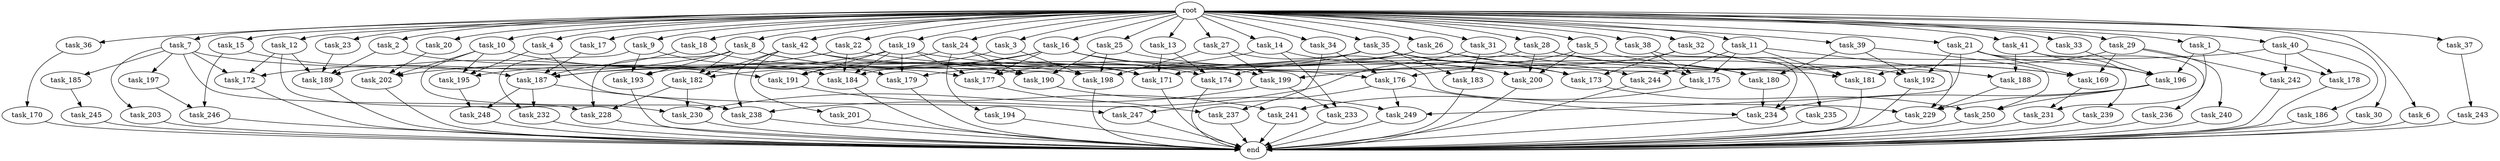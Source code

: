 digraph G {
  task_12 [size="2.048000"];
  task_199 [size="2302102470.656000"];
  task_36 [size="2.048000"];
  task_180 [size="2216203124.736000"];
  task_42 [size="2.048000"];
  task_19 [size="2.048000"];
  task_249 [size="1236950581.248000"];
  task_196 [size="2181843386.368000"];
  root [size="0.000000"];
  task_10 [size="2.048000"];
  task_18 [size="2.048000"];
  task_1 [size="2.048000"];
  task_189 [size="2817498546.176000"];
  task_183 [size="2817498546.176000"];
  task_4 [size="2.048000"];
  task_33 [size="2.048000"];
  task_235 [size="429496729.600000"];
  task_234 [size="3092376453.120000"];
  task_8 [size="2.048000"];
  task_15 [size="2.048000"];
  task_5 [size="2.048000"];
  end [size="0.000000"];
  task_228 [size="2508260900.864000"];
  task_246 [size="1460288880.640000"];
  task_14 [size="2.048000"];
  task_244 [size="2233382993.920000"];
  task_38 [size="2.048000"];
  task_241 [size="223338299.392000"];
  task_16 [size="2.048000"];
  task_7 [size="2.048000"];
  task_242 [size="910533066.752000"];
  task_27 [size="2.048000"];
  task_203 [size="841813590.016000"];
  task_26 [size="2.048000"];
  task_177 [size="3367254360.064000"];
  task_239 [size="68719476.736000"];
  task_193 [size="1958505086.976000"];
  task_176 [size="1477468749.824000"];
  task_30 [size="2.048000"];
  task_245 [size="274877906.944000"];
  task_172 [size="1271310319.616000"];
  task_200 [size="2559800508.416000"];
  task_171 [size="1030792151.040000"];
  task_197 [size="841813590.016000"];
  task_39 [size="2.048000"];
  task_179 [size="1958505086.976000"];
  task_182 [size="979252543.488000"];
  task_192 [size="1752346656.768000"];
  task_231 [size="1116691496.960000"];
  task_201 [size="429496729.600000"];
  task_17 [size="2.048000"];
  task_169 [size="1803886264.320000"];
  task_31 [size="2.048000"];
  task_170 [size="68719476.736000"];
  task_194 [size="618475290.624000"];
  task_2 [size="2.048000"];
  task_41 [size="2.048000"];
  task_237 [size="687194767.360000"];
  task_35 [size="2.048000"];
  task_3 [size="2.048000"];
  task_187 [size="3951369912.320000"];
  task_247 [size="1254130450.432000"];
  task_40 [size="2.048000"];
  task_230 [size="2645699854.336000"];
  task_181 [size="3504693313.536000"];
  task_232 [size="1683627180.032000"];
  task_184 [size="3367254360.064000"];
  task_22 [size="2.048000"];
  task_191 [size="3659312136.192000"];
  task_29 [size="2.048000"];
  task_198 [size="3762391351.296000"];
  task_21 [size="2.048000"];
  task_28 [size="2.048000"];
  task_229 [size="4724464025.600000"];
  task_175 [size="3384434229.248000"];
  task_233 [size="1374389534.720000"];
  task_23 [size="2.048000"];
  task_190 [size="2439541424.128000"];
  task_25 [size="2.048000"];
  task_6 [size="2.048000"];
  task_32 [size="2.048000"];
  task_188 [size="1683627180.032000"];
  task_250 [size="3659312136.192000"];
  task_20 [size="2.048000"];
  task_243 [size="274877906.944000"];
  task_238 [size="4707284156.416000"];
  task_9 [size="2.048000"];
  task_37 [size="2.048000"];
  task_236 [size="841813590.016000"];
  task_248 [size="2233382993.920000"];
  task_195 [size="2491081031.680000"];
  task_185 [size="841813590.016000"];
  task_186 [size="68719476.736000"];
  task_34 [size="2.048000"];
  task_240 [size="841813590.016000"];
  task_202 [size="3659312136.192000"];
  task_173 [size="2370821947.392000"];
  task_174 [size="1443109011.456000"];
  task_178 [size="910533066.752000"];
  task_13 [size="2.048000"];
  task_24 [size="2.048000"];
  task_11 [size="2.048000"];

  task_12 -> task_172 [size="75497472.000000"];
  task_12 -> task_230 [size="75497472.000000"];
  task_12 -> task_189 [size="75497472.000000"];
  task_199 -> task_230 [size="536870912.000000"];
  task_199 -> task_233 [size="536870912.000000"];
  task_36 -> task_170 [size="33554432.000000"];
  task_180 -> task_234 [size="301989888.000000"];
  task_42 -> task_201 [size="209715200.000000"];
  task_42 -> task_182 [size="209715200.000000"];
  task_42 -> task_190 [size="209715200.000000"];
  task_42 -> task_238 [size="209715200.000000"];
  task_42 -> task_176 [size="209715200.000000"];
  task_19 -> task_184 [size="411041792.000000"];
  task_19 -> task_202 [size="411041792.000000"];
  task_19 -> task_191 [size="411041792.000000"];
  task_19 -> task_179 [size="411041792.000000"];
  task_19 -> task_177 [size="411041792.000000"];
  task_19 -> task_181 [size="411041792.000000"];
  task_249 -> end [size="1.000000"];
  task_196 -> task_250 [size="536870912.000000"];
  task_196 -> task_234 [size="536870912.000000"];
  task_196 -> task_229 [size="536870912.000000"];
  root -> task_12 [size="1.000000"];
  root -> task_35 [size="1.000000"];
  root -> task_14 [size="1.000000"];
  root -> task_36 [size="1.000000"];
  root -> task_37 [size="1.000000"];
  root -> task_6 [size="1.000000"];
  root -> task_32 [size="1.000000"];
  root -> task_38 [size="1.000000"];
  root -> task_42 [size="1.000000"];
  root -> task_19 [size="1.000000"];
  root -> task_13 [size="1.000000"];
  root -> task_20 [size="1.000000"];
  root -> task_16 [size="1.000000"];
  root -> task_9 [size="1.000000"];
  root -> task_31 [size="1.000000"];
  root -> task_10 [size="1.000000"];
  root -> task_1 [size="1.000000"];
  root -> task_18 [size="1.000000"];
  root -> task_5 [size="1.000000"];
  root -> task_2 [size="1.000000"];
  root -> task_4 [size="1.000000"];
  root -> task_27 [size="1.000000"];
  root -> task_41 [size="1.000000"];
  root -> task_11 [size="1.000000"];
  root -> task_23 [size="1.000000"];
  root -> task_3 [size="1.000000"];
  root -> task_26 [size="1.000000"];
  root -> task_7 [size="1.000000"];
  root -> task_40 [size="1.000000"];
  root -> task_34 [size="1.000000"];
  root -> task_17 [size="1.000000"];
  root -> task_33 [size="1.000000"];
  root -> task_15 [size="1.000000"];
  root -> task_22 [size="1.000000"];
  root -> task_29 [size="1.000000"];
  root -> task_8 [size="1.000000"];
  root -> task_30 [size="1.000000"];
  root -> task_39 [size="1.000000"];
  root -> task_25 [size="1.000000"];
  root -> task_24 [size="1.000000"];
  root -> task_21 [size="1.000000"];
  root -> task_28 [size="1.000000"];
  task_10 -> task_202 [size="838860800.000000"];
  task_10 -> task_195 [size="838860800.000000"];
  task_10 -> task_191 [size="838860800.000000"];
  task_10 -> task_238 [size="838860800.000000"];
  task_18 -> task_187 [size="411041792.000000"];
  task_18 -> task_179 [size="411041792.000000"];
  task_1 -> task_196 [size="411041792.000000"];
  task_1 -> task_231 [size="411041792.000000"];
  task_1 -> task_178 [size="411041792.000000"];
  task_189 -> end [size="1.000000"];
  task_183 -> end [size="1.000000"];
  task_4 -> task_247 [size="75497472.000000"];
  task_4 -> task_195 [size="75497472.000000"];
  task_33 -> task_196 [size="209715200.000000"];
  task_235 -> end [size="1.000000"];
  task_234 -> end [size="1.000000"];
  task_8 -> task_182 [size="134217728.000000"];
  task_8 -> task_172 [size="134217728.000000"];
  task_8 -> task_193 [size="134217728.000000"];
  task_8 -> task_228 [size="134217728.000000"];
  task_8 -> task_174 [size="134217728.000000"];
  task_8 -> task_171 [size="134217728.000000"];
  task_15 -> task_187 [size="33554432.000000"];
  task_15 -> task_246 [size="33554432.000000"];
  task_5 -> task_169 [size="301989888.000000"];
  task_5 -> task_199 [size="301989888.000000"];
  task_5 -> task_200 [size="301989888.000000"];
  task_228 -> end [size="1.000000"];
  task_246 -> end [size="1.000000"];
  task_14 -> task_182 [size="134217728.000000"];
  task_14 -> task_233 [size="134217728.000000"];
  task_14 -> task_200 [size="134217728.000000"];
  task_244 -> end [size="1.000000"];
  task_38 -> task_175 [size="134217728.000000"];
  task_38 -> task_234 [size="134217728.000000"];
  task_241 -> end [size="1.000000"];
  task_16 -> task_187 [size="411041792.000000"];
  task_16 -> task_177 [size="411041792.000000"];
  task_16 -> task_184 [size="411041792.000000"];
  task_16 -> task_173 [size="411041792.000000"];
  task_16 -> task_199 [size="411041792.000000"];
  task_7 -> task_197 [size="411041792.000000"];
  task_7 -> task_203 [size="411041792.000000"];
  task_7 -> task_177 [size="411041792.000000"];
  task_7 -> task_172 [size="411041792.000000"];
  task_7 -> task_228 [size="411041792.000000"];
  task_7 -> task_185 [size="411041792.000000"];
  task_242 -> end [size="1.000000"];
  task_27 -> task_198 [size="411041792.000000"];
  task_27 -> task_199 [size="411041792.000000"];
  task_27 -> task_229 [size="411041792.000000"];
  task_203 -> end [size="1.000000"];
  task_26 -> task_177 [size="411041792.000000"];
  task_26 -> task_244 [size="411041792.000000"];
  task_26 -> task_188 [size="411041792.000000"];
  task_26 -> task_193 [size="411041792.000000"];
  task_177 -> task_237 [size="33554432.000000"];
  task_239 -> end [size="1.000000"];
  task_193 -> end [size="1.000000"];
  task_176 -> task_247 [size="536870912.000000"];
  task_176 -> task_234 [size="536870912.000000"];
  task_176 -> task_249 [size="536870912.000000"];
  task_30 -> end [size="1.000000"];
  task_245 -> end [size="1.000000"];
  task_172 -> end [size="1.000000"];
  task_200 -> end [size="1.000000"];
  task_171 -> end [size="1.000000"];
  task_197 -> task_246 [size="679477248.000000"];
  task_39 -> task_180 [size="411041792.000000"];
  task_39 -> task_250 [size="411041792.000000"];
  task_39 -> task_192 [size="411041792.000000"];
  task_179 -> end [size="1.000000"];
  task_182 -> task_230 [size="679477248.000000"];
  task_182 -> task_228 [size="679477248.000000"];
  task_192 -> end [size="1.000000"];
  task_231 -> end [size="1.000000"];
  task_201 -> end [size="1.000000"];
  task_17 -> task_187 [size="536870912.000000"];
  task_169 -> task_231 [size="134217728.000000"];
  task_31 -> task_183 [size="838860800.000000"];
  task_31 -> task_175 [size="838860800.000000"];
  task_31 -> task_238 [size="838860800.000000"];
  task_170 -> end [size="1.000000"];
  task_194 -> end [size="1.000000"];
  task_2 -> task_198 [size="209715200.000000"];
  task_2 -> task_189 [size="209715200.000000"];
  task_41 -> task_236 [size="411041792.000000"];
  task_41 -> task_196 [size="411041792.000000"];
  task_41 -> task_188 [size="411041792.000000"];
  task_237 -> end [size="1.000000"];
  task_35 -> task_180 [size="536870912.000000"];
  task_35 -> task_183 [size="536870912.000000"];
  task_35 -> task_187 [size="536870912.000000"];
  task_35 -> task_173 [size="536870912.000000"];
  task_35 -> task_174 [size="536870912.000000"];
  task_3 -> task_198 [size="536870912.000000"];
  task_3 -> task_191 [size="536870912.000000"];
  task_187 -> task_232 [size="411041792.000000"];
  task_187 -> task_248 [size="411041792.000000"];
  task_187 -> task_238 [size="411041792.000000"];
  task_247 -> end [size="1.000000"];
  task_40 -> task_171 [size="33554432.000000"];
  task_40 -> task_186 [size="33554432.000000"];
  task_40 -> task_242 [size="33554432.000000"];
  task_40 -> task_178 [size="33554432.000000"];
  task_230 -> end [size="1.000000"];
  task_181 -> end [size="1.000000"];
  task_232 -> end [size="1.000000"];
  task_184 -> end [size="1.000000"];
  task_22 -> task_184 [size="411041792.000000"];
  task_22 -> task_192 [size="411041792.000000"];
  task_22 -> task_189 [size="411041792.000000"];
  task_191 -> task_241 [size="33554432.000000"];
  task_29 -> task_240 [size="411041792.000000"];
  task_29 -> task_169 [size="411041792.000000"];
  task_29 -> task_242 [size="411041792.000000"];
  task_29 -> task_181 [size="411041792.000000"];
  task_198 -> end [size="1.000000"];
  task_21 -> task_249 [size="33554432.000000"];
  task_21 -> task_196 [size="33554432.000000"];
  task_21 -> task_169 [size="33554432.000000"];
  task_21 -> task_192 [size="33554432.000000"];
  task_21 -> task_239 [size="33554432.000000"];
  task_28 -> task_180 [size="134217728.000000"];
  task_28 -> task_169 [size="134217728.000000"];
  task_28 -> task_179 [size="134217728.000000"];
  task_28 -> task_200 [size="134217728.000000"];
  task_229 -> end [size="1.000000"];
  task_175 -> task_241 [size="75497472.000000"];
  task_233 -> end [size="1.000000"];
  task_23 -> task_189 [size="679477248.000000"];
  task_190 -> task_249 [size="33554432.000000"];
  task_25 -> task_190 [size="679477248.000000"];
  task_25 -> task_198 [size="679477248.000000"];
  task_25 -> task_200 [size="679477248.000000"];
  task_6 -> end [size="1.000000"];
  task_32 -> task_235 [size="209715200.000000"];
  task_32 -> task_173 [size="209715200.000000"];
  task_32 -> task_176 [size="209715200.000000"];
  task_32 -> task_181 [size="209715200.000000"];
  task_188 -> task_229 [size="679477248.000000"];
  task_250 -> end [size="1.000000"];
  task_20 -> task_202 [size="536870912.000000"];
  task_243 -> end [size="1.000000"];
  task_238 -> end [size="1.000000"];
  task_9 -> task_232 [size="411041792.000000"];
  task_9 -> task_184 [size="411041792.000000"];
  task_9 -> task_193 [size="411041792.000000"];
  task_37 -> task_243 [size="134217728.000000"];
  task_236 -> end [size="1.000000"];
  task_248 -> end [size="1.000000"];
  task_195 -> task_248 [size="679477248.000000"];
  task_185 -> task_245 [size="134217728.000000"];
  task_186 -> end [size="1.000000"];
  task_34 -> task_176 [size="301989888.000000"];
  task_34 -> task_237 [size="301989888.000000"];
  task_240 -> end [size="1.000000"];
  task_202 -> end [size="1.000000"];
  task_173 -> task_250 [size="838860800.000000"];
  task_174 -> end [size="1.000000"];
  task_178 -> end [size="1.000000"];
  task_13 -> task_174 [size="33554432.000000"];
  task_13 -> task_171 [size="33554432.000000"];
  task_24 -> task_190 [size="301989888.000000"];
  task_24 -> task_194 [size="301989888.000000"];
  task_24 -> task_195 [size="301989888.000000"];
  task_24 -> task_171 [size="301989888.000000"];
  task_11 -> task_175 [size="679477248.000000"];
  task_11 -> task_244 [size="679477248.000000"];
  task_11 -> task_229 [size="679477248.000000"];
  task_11 -> task_181 [size="679477248.000000"];
}
